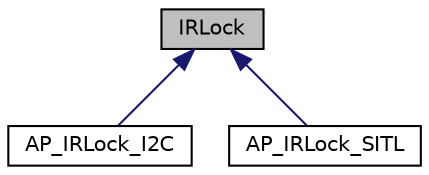 digraph "IRLock"
{
 // INTERACTIVE_SVG=YES
  edge [fontname="Helvetica",fontsize="10",labelfontname="Helvetica",labelfontsize="10"];
  node [fontname="Helvetica",fontsize="10",shape=record];
  Node1 [label="IRLock",height=0.2,width=0.4,color="black", fillcolor="grey75", style="filled", fontcolor="black"];
  Node1 -> Node2 [dir="back",color="midnightblue",fontsize="10",style="solid",fontname="Helvetica"];
  Node2 [label="AP_IRLock_I2C",height=0.2,width=0.4,color="black", fillcolor="white", style="filled",URL="$classAP__IRLock__I2C.html"];
  Node1 -> Node3 [dir="back",color="midnightblue",fontsize="10",style="solid",fontname="Helvetica"];
  Node3 [label="AP_IRLock_SITL",height=0.2,width=0.4,color="black", fillcolor="white", style="filled",URL="$classAP__IRLock__SITL.html"];
}

